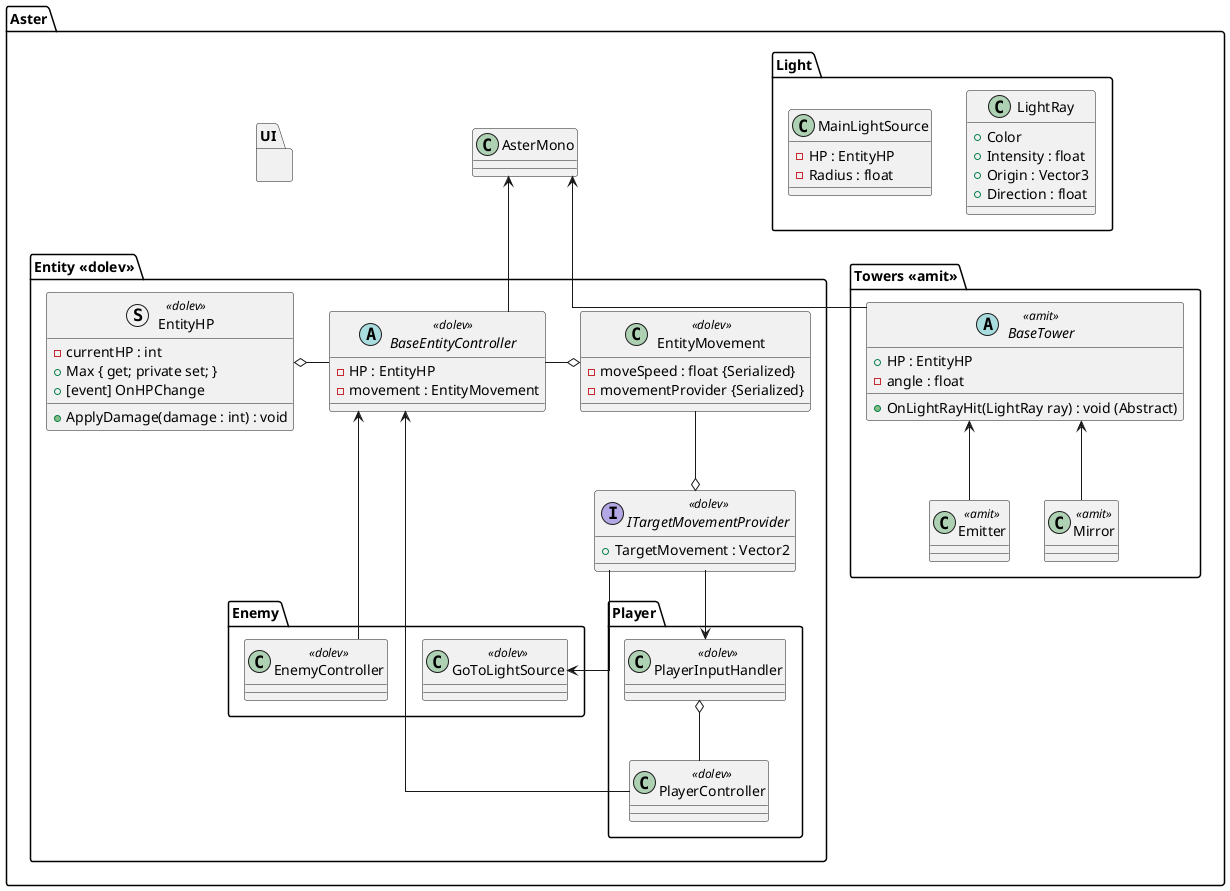 @startuml
skinparam linetype ortho

package Aster {
    class AsterMono
    package Light {
        class LightRay {
            + Color
            + Intensity : float
            + Origin : Vector3
            + Direction : float
        }
        
        class MainLightSource {
            - HP : EntityHP
            - Radius : float
        }
        
    }
    package "Towers <<amit>>"{
        abstract class BaseTower <<amit>> {
            + HP : EntityHP
            - angle : float
            + OnLightRayHit(LightRay ray) : void (Abstract)
        }
        
        class Emitter <<amit>> {
        }
        class Mirror <<amit>> {
        }
        
        Emitter -up-> BaseTower
        Mirror -up-> BaseTower
    }
    
    BaseTower -up-> AsterMono
    
    package "Entity <<dolev>>" {
        abstract class BaseEntityController <<dolev>>
        {
            - HP : EntityHP
            - movement : EntityMovement
        }
        class EntityMovement <<dolev>>
        {
            - moveSpeed : float {Serialized}
            - movementProvider {Serialized}
        }
        struct EntityHP <<dolev>> {
            - currentHP : int
            + Max { get; private set; }
            + [event] OnHPChange
            + ApplyDamage(damage : int) : void
        }
        
        package Player {
            class PlayerController <<dolev>> 
            {
            }
            class PlayerInputHandler <<dolev>>
            {
            }
            PlayerInputHandler o-- PlayerController
        }
        
        package Enemy {
            class EnemyController <<dolev>>
            class "GoToLightSource" as GTLS <<dolev>>
        }
        
        interface ITargetMovementProvider <<dolev>>
        {
            + TargetMovement : Vector2
        }
        
        
        
        BaseEntityController -right-o EntityMovement
        BaseEntityController -left-o EntityHP
        GTLS <-up- ITargetMovementProvider
        PlayerInputHandler <-up- ITargetMovementProvider
        
        EntityMovement --o ITargetMovementProvider
    }
    
    package UI {
    }
    
    AsterMono <-- BaseEntityController
    
    BaseEntityController <-down- PlayerController
    BaseEntityController <-down- EnemyController
}
@enduml

newpage

@startuml
'Tower Defense Game
'   - Radial Map
'   - Light Source @ Middle

package UI {
    component "Tower Picker"
}

component "Light Source" as L

component "Map" 
component "Enemy"
component "Towers" 
component "Mirrors"
component "Light Condenser" as LC
component Player {
    component Health
}
component "Light Rays" as Ray

Mirrors -up-> Towers : Type of
LC -up-> Towers : Type of

L --|> Ray : emits

Player --|> Map : moves around
Enemy --|> Map : moves around
Enemy --|> L : moving towards
Player --|> Towers : interacts with / places
Enemy -- Player : hurts

Towers --|> Ray : manipulates

@enduml

newpage

@startuml

object "Light Ray" as Ray
object Entity
object Player
object Tower
object Enemy
object Currency
object "DPS Enemy" as DPS
object "Suicide Enemy" as SE

Entity <-- Player
Entity <-- Enemy

Enemy <-- DPS
Enemy <-- SE

Tower : Price

Ray : (Origin, Direction)
Ray : Color

Entity : Health
Entity : Movement (Abstract)

Player : Player Input Handler
Currency --> Player::CurrencyTrigger 
Player : Currency Counter

SE : Damage
DPS : Damage per Second

@enduml
